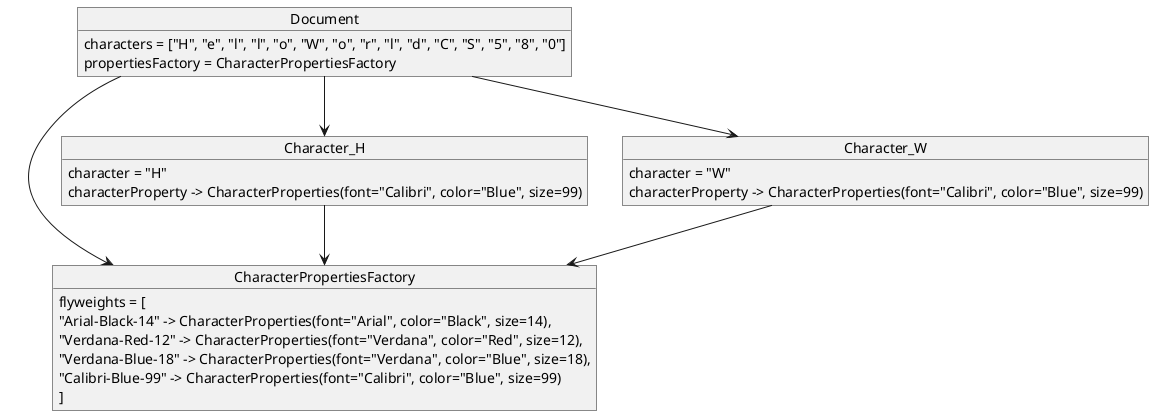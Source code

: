@startuml
object Document {
    characters = ["H", "e", "l", "l", "o", "W", "o", "r", "l", "d", "C", "S", "5", "8", "0"]
    propertiesFactory = CharacterPropertiesFactory
}

object CharacterPropertiesFactory {
    flyweights = [
        "Arial-Black-14" -> CharacterProperties(font="Arial", color="Black", size=14),
        "Verdana-Red-12" -> CharacterProperties(font="Verdana", color="Red", size=12),
        "Verdana-Blue-18" -> CharacterProperties(font="Verdana", color="Blue", size=18),
        "Calibri-Blue-99" -> CharacterProperties(font="Calibri", color="Blue", size=99)
    ]
}

object Character_H {
    character = "H"
    characterProperty -> CharacterProperties(font="Calibri", color="Blue", size=99)
}

object Character_W {
    character = "W"
    characterProperty -> CharacterProperties(font="Calibri", color="Blue", size=99)
}

Document --> Character_H
Document --> Character_W
Document --> CharacterPropertiesFactory
Character_H --> CharacterPropertiesFactory
Character_W --> CharacterPropertiesFactory
@enduml
